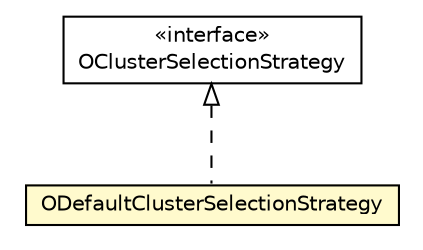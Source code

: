 #!/usr/local/bin/dot
#
# Class diagram 
# Generated by UMLGraph version R5_6-24-gf6e263 (http://www.umlgraph.org/)
#

digraph G {
	edge [fontname="Helvetica",fontsize=10,labelfontname="Helvetica",labelfontsize=10];
	node [fontname="Helvetica",fontsize=10,shape=plaintext];
	nodesep=0.25;
	ranksep=0.5;
	// com.orientechnologies.orient.core.metadata.schema.clusterselection.ODefaultClusterSelectionStrategy
	c1416859 [label=<<table title="com.orientechnologies.orient.core.metadata.schema.clusterselection.ODefaultClusterSelectionStrategy" border="0" cellborder="1" cellspacing="0" cellpadding="2" port="p" bgcolor="lemonChiffon" href="./ODefaultClusterSelectionStrategy.html">
		<tr><td><table border="0" cellspacing="0" cellpadding="1">
<tr><td align="center" balign="center"> ODefaultClusterSelectionStrategy </td></tr>
		</table></td></tr>
		</table>>, URL="./ODefaultClusterSelectionStrategy.html", fontname="Helvetica", fontcolor="black", fontsize=10.0];
	// com.orientechnologies.orient.core.metadata.schema.clusterselection.OClusterSelectionStrategy
	c1416861 [label=<<table title="com.orientechnologies.orient.core.metadata.schema.clusterselection.OClusterSelectionStrategy" border="0" cellborder="1" cellspacing="0" cellpadding="2" port="p" href="./OClusterSelectionStrategy.html">
		<tr><td><table border="0" cellspacing="0" cellpadding="1">
<tr><td align="center" balign="center"> &#171;interface&#187; </td></tr>
<tr><td align="center" balign="center"> OClusterSelectionStrategy </td></tr>
		</table></td></tr>
		</table>>, URL="./OClusterSelectionStrategy.html", fontname="Helvetica", fontcolor="black", fontsize=10.0];
	//com.orientechnologies.orient.core.metadata.schema.clusterselection.ODefaultClusterSelectionStrategy implements com.orientechnologies.orient.core.metadata.schema.clusterselection.OClusterSelectionStrategy
	c1416861:p -> c1416859:p [dir=back,arrowtail=empty,style=dashed];
}

